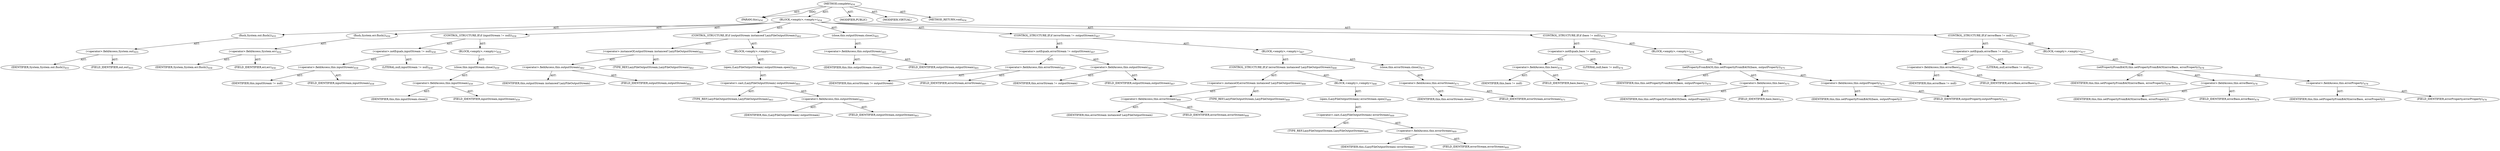 digraph "complete" {  
"111669149716" [label = <(METHOD,complete)<SUB>454</SUB>> ]
"115964117001" [label = <(PARAM,this)<SUB>454</SUB>> ]
"25769803827" [label = <(BLOCK,&lt;empty&gt;,&lt;empty&gt;)<SUB>454</SUB>> ]
"30064771333" [label = <(flush,System.out.flush())<SUB>455</SUB>> ]
"30064771334" [label = <(&lt;operator&gt;.fieldAccess,System.out)<SUB>455</SUB>> ]
"68719476908" [label = <(IDENTIFIER,System,System.out.flush())<SUB>455</SUB>> ]
"55834574970" [label = <(FIELD_IDENTIFIER,out,out)<SUB>455</SUB>> ]
"30064771335" [label = <(flush,System.err.flush())<SUB>456</SUB>> ]
"30064771336" [label = <(&lt;operator&gt;.fieldAccess,System.err)<SUB>456</SUB>> ]
"68719476909" [label = <(IDENTIFIER,System,System.err.flush())<SUB>456</SUB>> ]
"55834574971" [label = <(FIELD_IDENTIFIER,err,err)<SUB>456</SUB>> ]
"47244640283" [label = <(CONTROL_STRUCTURE,IF,if (inputStream != null))<SUB>458</SUB>> ]
"30064771337" [label = <(&lt;operator&gt;.notEquals,inputStream != null)<SUB>458</SUB>> ]
"30064771338" [label = <(&lt;operator&gt;.fieldAccess,this.inputStream)<SUB>458</SUB>> ]
"68719476910" [label = <(IDENTIFIER,this,inputStream != null)> ]
"55834574972" [label = <(FIELD_IDENTIFIER,inputStream,inputStream)<SUB>458</SUB>> ]
"90194313254" [label = <(LITERAL,null,inputStream != null)<SUB>458</SUB>> ]
"25769803828" [label = <(BLOCK,&lt;empty&gt;,&lt;empty&gt;)<SUB>458</SUB>> ]
"30064771339" [label = <(close,this.inputStream.close())<SUB>459</SUB>> ]
"30064771340" [label = <(&lt;operator&gt;.fieldAccess,this.inputStream)<SUB>459</SUB>> ]
"68719476911" [label = <(IDENTIFIER,this,this.inputStream.close())> ]
"55834574973" [label = <(FIELD_IDENTIFIER,inputStream,inputStream)<SUB>459</SUB>> ]
"47244640284" [label = <(CONTROL_STRUCTURE,IF,if (outputStream instanceof LazyFileOutputStream))<SUB>462</SUB>> ]
"30064771341" [label = <(&lt;operator&gt;.instanceOf,outputStream instanceof LazyFileOutputStream)<SUB>462</SUB>> ]
"30064771342" [label = <(&lt;operator&gt;.fieldAccess,this.outputStream)<SUB>462</SUB>> ]
"68719476912" [label = <(IDENTIFIER,this,outputStream instanceof LazyFileOutputStream)> ]
"55834574974" [label = <(FIELD_IDENTIFIER,outputStream,outputStream)<SUB>462</SUB>> ]
"180388626432" [label = <(TYPE_REF,LazyFileOutputStream,LazyFileOutputStream)<SUB>462</SUB>> ]
"25769803829" [label = <(BLOCK,&lt;empty&gt;,&lt;empty&gt;)<SUB>462</SUB>> ]
"30064771343" [label = <(open,(LazyFileOutputStream) outputStream.open())<SUB>463</SUB>> ]
"30064771344" [label = <(&lt;operator&gt;.cast,(LazyFileOutputStream) outputStream)<SUB>463</SUB>> ]
"180388626433" [label = <(TYPE_REF,LazyFileOutputStream,LazyFileOutputStream)<SUB>463</SUB>> ]
"30064771345" [label = <(&lt;operator&gt;.fieldAccess,this.outputStream)<SUB>463</SUB>> ]
"68719476913" [label = <(IDENTIFIER,this,(LazyFileOutputStream) outputStream)> ]
"55834574975" [label = <(FIELD_IDENTIFIER,outputStream,outputStream)<SUB>463</SUB>> ]
"30064771346" [label = <(close,this.outputStream.close())<SUB>465</SUB>> ]
"30064771347" [label = <(&lt;operator&gt;.fieldAccess,this.outputStream)<SUB>465</SUB>> ]
"68719476914" [label = <(IDENTIFIER,this,this.outputStream.close())> ]
"55834574976" [label = <(FIELD_IDENTIFIER,outputStream,outputStream)<SUB>465</SUB>> ]
"47244640285" [label = <(CONTROL_STRUCTURE,IF,if (errorStream != outputStream))<SUB>467</SUB>> ]
"30064771348" [label = <(&lt;operator&gt;.notEquals,errorStream != outputStream)<SUB>467</SUB>> ]
"30064771349" [label = <(&lt;operator&gt;.fieldAccess,this.errorStream)<SUB>467</SUB>> ]
"68719476915" [label = <(IDENTIFIER,this,errorStream != outputStream)> ]
"55834574977" [label = <(FIELD_IDENTIFIER,errorStream,errorStream)<SUB>467</SUB>> ]
"30064771350" [label = <(&lt;operator&gt;.fieldAccess,this.outputStream)<SUB>467</SUB>> ]
"68719476916" [label = <(IDENTIFIER,this,errorStream != outputStream)> ]
"55834574978" [label = <(FIELD_IDENTIFIER,outputStream,outputStream)<SUB>467</SUB>> ]
"25769803830" [label = <(BLOCK,&lt;empty&gt;,&lt;empty&gt;)<SUB>467</SUB>> ]
"47244640286" [label = <(CONTROL_STRUCTURE,IF,if (errorStream instanceof LazyFileOutputStream))<SUB>468</SUB>> ]
"30064771351" [label = <(&lt;operator&gt;.instanceOf,errorStream instanceof LazyFileOutputStream)<SUB>468</SUB>> ]
"30064771352" [label = <(&lt;operator&gt;.fieldAccess,this.errorStream)<SUB>468</SUB>> ]
"68719476917" [label = <(IDENTIFIER,this,errorStream instanceof LazyFileOutputStream)> ]
"55834574979" [label = <(FIELD_IDENTIFIER,errorStream,errorStream)<SUB>468</SUB>> ]
"180388626434" [label = <(TYPE_REF,LazyFileOutputStream,LazyFileOutputStream)<SUB>468</SUB>> ]
"25769803831" [label = <(BLOCK,&lt;empty&gt;,&lt;empty&gt;)<SUB>468</SUB>> ]
"30064771353" [label = <(open,(LazyFileOutputStream) errorStream.open())<SUB>469</SUB>> ]
"30064771354" [label = <(&lt;operator&gt;.cast,(LazyFileOutputStream) errorStream)<SUB>469</SUB>> ]
"180388626435" [label = <(TYPE_REF,LazyFileOutputStream,LazyFileOutputStream)<SUB>469</SUB>> ]
"30064771355" [label = <(&lt;operator&gt;.fieldAccess,this.errorStream)<SUB>469</SUB>> ]
"68719476918" [label = <(IDENTIFIER,this,(LazyFileOutputStream) errorStream)> ]
"55834574980" [label = <(FIELD_IDENTIFIER,errorStream,errorStream)<SUB>469</SUB>> ]
"30064771356" [label = <(close,this.errorStream.close())<SUB>471</SUB>> ]
"30064771357" [label = <(&lt;operator&gt;.fieldAccess,this.errorStream)<SUB>471</SUB>> ]
"68719476919" [label = <(IDENTIFIER,this,this.errorStream.close())> ]
"55834574981" [label = <(FIELD_IDENTIFIER,errorStream,errorStream)<SUB>471</SUB>> ]
"47244640287" [label = <(CONTROL_STRUCTURE,IF,if (baos != null))<SUB>474</SUB>> ]
"30064771358" [label = <(&lt;operator&gt;.notEquals,baos != null)<SUB>474</SUB>> ]
"30064771359" [label = <(&lt;operator&gt;.fieldAccess,this.baos)<SUB>474</SUB>> ]
"68719476920" [label = <(IDENTIFIER,this,baos != null)> ]
"55834574982" [label = <(FIELD_IDENTIFIER,baos,baos)<SUB>474</SUB>> ]
"90194313255" [label = <(LITERAL,null,baos != null)<SUB>474</SUB>> ]
"25769803832" [label = <(BLOCK,&lt;empty&gt;,&lt;empty&gt;)<SUB>474</SUB>> ]
"30064771360" [label = <(setPropertyFromBAOS,this.setPropertyFromBAOS(baos, outputProperty))<SUB>475</SUB>> ]
"68719476745" [label = <(IDENTIFIER,this,this.setPropertyFromBAOS(baos, outputProperty))<SUB>475</SUB>> ]
"30064771361" [label = <(&lt;operator&gt;.fieldAccess,this.baos)<SUB>475</SUB>> ]
"68719476921" [label = <(IDENTIFIER,this,this.setPropertyFromBAOS(baos, outputProperty))> ]
"55834574983" [label = <(FIELD_IDENTIFIER,baos,baos)<SUB>475</SUB>> ]
"30064771362" [label = <(&lt;operator&gt;.fieldAccess,this.outputProperty)<SUB>475</SUB>> ]
"68719476922" [label = <(IDENTIFIER,this,this.setPropertyFromBAOS(baos, outputProperty))> ]
"55834574984" [label = <(FIELD_IDENTIFIER,outputProperty,outputProperty)<SUB>475</SUB>> ]
"47244640288" [label = <(CONTROL_STRUCTURE,IF,if (errorBaos != null))<SUB>477</SUB>> ]
"30064771363" [label = <(&lt;operator&gt;.notEquals,errorBaos != null)<SUB>477</SUB>> ]
"30064771364" [label = <(&lt;operator&gt;.fieldAccess,this.errorBaos)<SUB>477</SUB>> ]
"68719476923" [label = <(IDENTIFIER,this,errorBaos != null)> ]
"55834574985" [label = <(FIELD_IDENTIFIER,errorBaos,errorBaos)<SUB>477</SUB>> ]
"90194313256" [label = <(LITERAL,null,errorBaos != null)<SUB>477</SUB>> ]
"25769803833" [label = <(BLOCK,&lt;empty&gt;,&lt;empty&gt;)<SUB>477</SUB>> ]
"30064771365" [label = <(setPropertyFromBAOS,this.setPropertyFromBAOS(errorBaos, errorProperty))<SUB>478</SUB>> ]
"68719476746" [label = <(IDENTIFIER,this,this.setPropertyFromBAOS(errorBaos, errorProperty))<SUB>478</SUB>> ]
"30064771366" [label = <(&lt;operator&gt;.fieldAccess,this.errorBaos)<SUB>478</SUB>> ]
"68719476924" [label = <(IDENTIFIER,this,this.setPropertyFromBAOS(errorBaos, errorProperty))> ]
"55834574986" [label = <(FIELD_IDENTIFIER,errorBaos,errorBaos)<SUB>478</SUB>> ]
"30064771367" [label = <(&lt;operator&gt;.fieldAccess,this.errorProperty)<SUB>478</SUB>> ]
"68719476925" [label = <(IDENTIFIER,this,this.setPropertyFromBAOS(errorBaos, errorProperty))> ]
"55834574987" [label = <(FIELD_IDENTIFIER,errorProperty,errorProperty)<SUB>478</SUB>> ]
"133143986232" [label = <(MODIFIER,PUBLIC)> ]
"133143986233" [label = <(MODIFIER,VIRTUAL)> ]
"128849018900" [label = <(METHOD_RETURN,void)<SUB>454</SUB>> ]
  "111669149716" -> "115964117001"  [ label = "AST: "] 
  "111669149716" -> "25769803827"  [ label = "AST: "] 
  "111669149716" -> "133143986232"  [ label = "AST: "] 
  "111669149716" -> "133143986233"  [ label = "AST: "] 
  "111669149716" -> "128849018900"  [ label = "AST: "] 
  "25769803827" -> "30064771333"  [ label = "AST: "] 
  "25769803827" -> "30064771335"  [ label = "AST: "] 
  "25769803827" -> "47244640283"  [ label = "AST: "] 
  "25769803827" -> "47244640284"  [ label = "AST: "] 
  "25769803827" -> "30064771346"  [ label = "AST: "] 
  "25769803827" -> "47244640285"  [ label = "AST: "] 
  "25769803827" -> "47244640287"  [ label = "AST: "] 
  "25769803827" -> "47244640288"  [ label = "AST: "] 
  "30064771333" -> "30064771334"  [ label = "AST: "] 
  "30064771334" -> "68719476908"  [ label = "AST: "] 
  "30064771334" -> "55834574970"  [ label = "AST: "] 
  "30064771335" -> "30064771336"  [ label = "AST: "] 
  "30064771336" -> "68719476909"  [ label = "AST: "] 
  "30064771336" -> "55834574971"  [ label = "AST: "] 
  "47244640283" -> "30064771337"  [ label = "AST: "] 
  "47244640283" -> "25769803828"  [ label = "AST: "] 
  "30064771337" -> "30064771338"  [ label = "AST: "] 
  "30064771337" -> "90194313254"  [ label = "AST: "] 
  "30064771338" -> "68719476910"  [ label = "AST: "] 
  "30064771338" -> "55834574972"  [ label = "AST: "] 
  "25769803828" -> "30064771339"  [ label = "AST: "] 
  "30064771339" -> "30064771340"  [ label = "AST: "] 
  "30064771340" -> "68719476911"  [ label = "AST: "] 
  "30064771340" -> "55834574973"  [ label = "AST: "] 
  "47244640284" -> "30064771341"  [ label = "AST: "] 
  "47244640284" -> "25769803829"  [ label = "AST: "] 
  "30064771341" -> "30064771342"  [ label = "AST: "] 
  "30064771341" -> "180388626432"  [ label = "AST: "] 
  "30064771342" -> "68719476912"  [ label = "AST: "] 
  "30064771342" -> "55834574974"  [ label = "AST: "] 
  "25769803829" -> "30064771343"  [ label = "AST: "] 
  "30064771343" -> "30064771344"  [ label = "AST: "] 
  "30064771344" -> "180388626433"  [ label = "AST: "] 
  "30064771344" -> "30064771345"  [ label = "AST: "] 
  "30064771345" -> "68719476913"  [ label = "AST: "] 
  "30064771345" -> "55834574975"  [ label = "AST: "] 
  "30064771346" -> "30064771347"  [ label = "AST: "] 
  "30064771347" -> "68719476914"  [ label = "AST: "] 
  "30064771347" -> "55834574976"  [ label = "AST: "] 
  "47244640285" -> "30064771348"  [ label = "AST: "] 
  "47244640285" -> "25769803830"  [ label = "AST: "] 
  "30064771348" -> "30064771349"  [ label = "AST: "] 
  "30064771348" -> "30064771350"  [ label = "AST: "] 
  "30064771349" -> "68719476915"  [ label = "AST: "] 
  "30064771349" -> "55834574977"  [ label = "AST: "] 
  "30064771350" -> "68719476916"  [ label = "AST: "] 
  "30064771350" -> "55834574978"  [ label = "AST: "] 
  "25769803830" -> "47244640286"  [ label = "AST: "] 
  "25769803830" -> "30064771356"  [ label = "AST: "] 
  "47244640286" -> "30064771351"  [ label = "AST: "] 
  "47244640286" -> "25769803831"  [ label = "AST: "] 
  "30064771351" -> "30064771352"  [ label = "AST: "] 
  "30064771351" -> "180388626434"  [ label = "AST: "] 
  "30064771352" -> "68719476917"  [ label = "AST: "] 
  "30064771352" -> "55834574979"  [ label = "AST: "] 
  "25769803831" -> "30064771353"  [ label = "AST: "] 
  "30064771353" -> "30064771354"  [ label = "AST: "] 
  "30064771354" -> "180388626435"  [ label = "AST: "] 
  "30064771354" -> "30064771355"  [ label = "AST: "] 
  "30064771355" -> "68719476918"  [ label = "AST: "] 
  "30064771355" -> "55834574980"  [ label = "AST: "] 
  "30064771356" -> "30064771357"  [ label = "AST: "] 
  "30064771357" -> "68719476919"  [ label = "AST: "] 
  "30064771357" -> "55834574981"  [ label = "AST: "] 
  "47244640287" -> "30064771358"  [ label = "AST: "] 
  "47244640287" -> "25769803832"  [ label = "AST: "] 
  "30064771358" -> "30064771359"  [ label = "AST: "] 
  "30064771358" -> "90194313255"  [ label = "AST: "] 
  "30064771359" -> "68719476920"  [ label = "AST: "] 
  "30064771359" -> "55834574982"  [ label = "AST: "] 
  "25769803832" -> "30064771360"  [ label = "AST: "] 
  "30064771360" -> "68719476745"  [ label = "AST: "] 
  "30064771360" -> "30064771361"  [ label = "AST: "] 
  "30064771360" -> "30064771362"  [ label = "AST: "] 
  "30064771361" -> "68719476921"  [ label = "AST: "] 
  "30064771361" -> "55834574983"  [ label = "AST: "] 
  "30064771362" -> "68719476922"  [ label = "AST: "] 
  "30064771362" -> "55834574984"  [ label = "AST: "] 
  "47244640288" -> "30064771363"  [ label = "AST: "] 
  "47244640288" -> "25769803833"  [ label = "AST: "] 
  "30064771363" -> "30064771364"  [ label = "AST: "] 
  "30064771363" -> "90194313256"  [ label = "AST: "] 
  "30064771364" -> "68719476923"  [ label = "AST: "] 
  "30064771364" -> "55834574985"  [ label = "AST: "] 
  "25769803833" -> "30064771365"  [ label = "AST: "] 
  "30064771365" -> "68719476746"  [ label = "AST: "] 
  "30064771365" -> "30064771366"  [ label = "AST: "] 
  "30064771365" -> "30064771367"  [ label = "AST: "] 
  "30064771366" -> "68719476924"  [ label = "AST: "] 
  "30064771366" -> "55834574986"  [ label = "AST: "] 
  "30064771367" -> "68719476925"  [ label = "AST: "] 
  "30064771367" -> "55834574987"  [ label = "AST: "] 
  "111669149716" -> "115964117001"  [ label = "DDG: "] 
}

